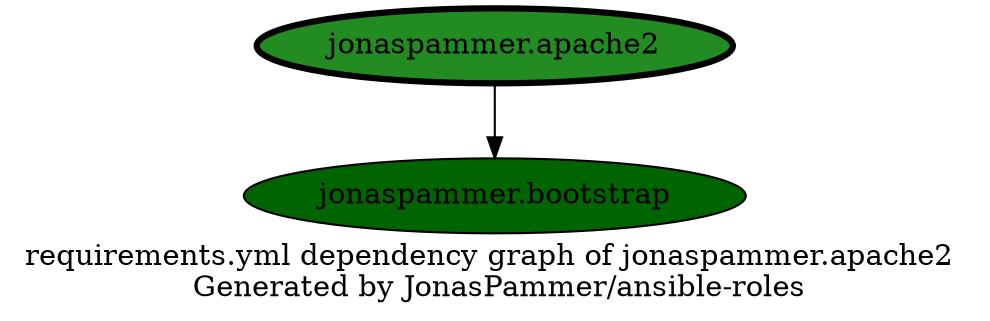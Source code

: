 // This file is generated from `templates/dependencies_single.adoc.jinja2` by Github CI, all local changes will be lost eventually.
digraph hierarchy {
  label = "requirements.yml dependency graph of jonaspammer.apache2 \n Generated by JonasPammer/ansible-roles" ;
  overlap=false

  {
    "jonaspammer.apache2" [fillcolor=forestgreen style=filled penwidth=3]
    "jonaspammer.bootstrap" [fillcolor=darkgreen style=filled ]
  }


  "jonaspammer.apache2" -> {"jonaspammer.bootstrap"}
}